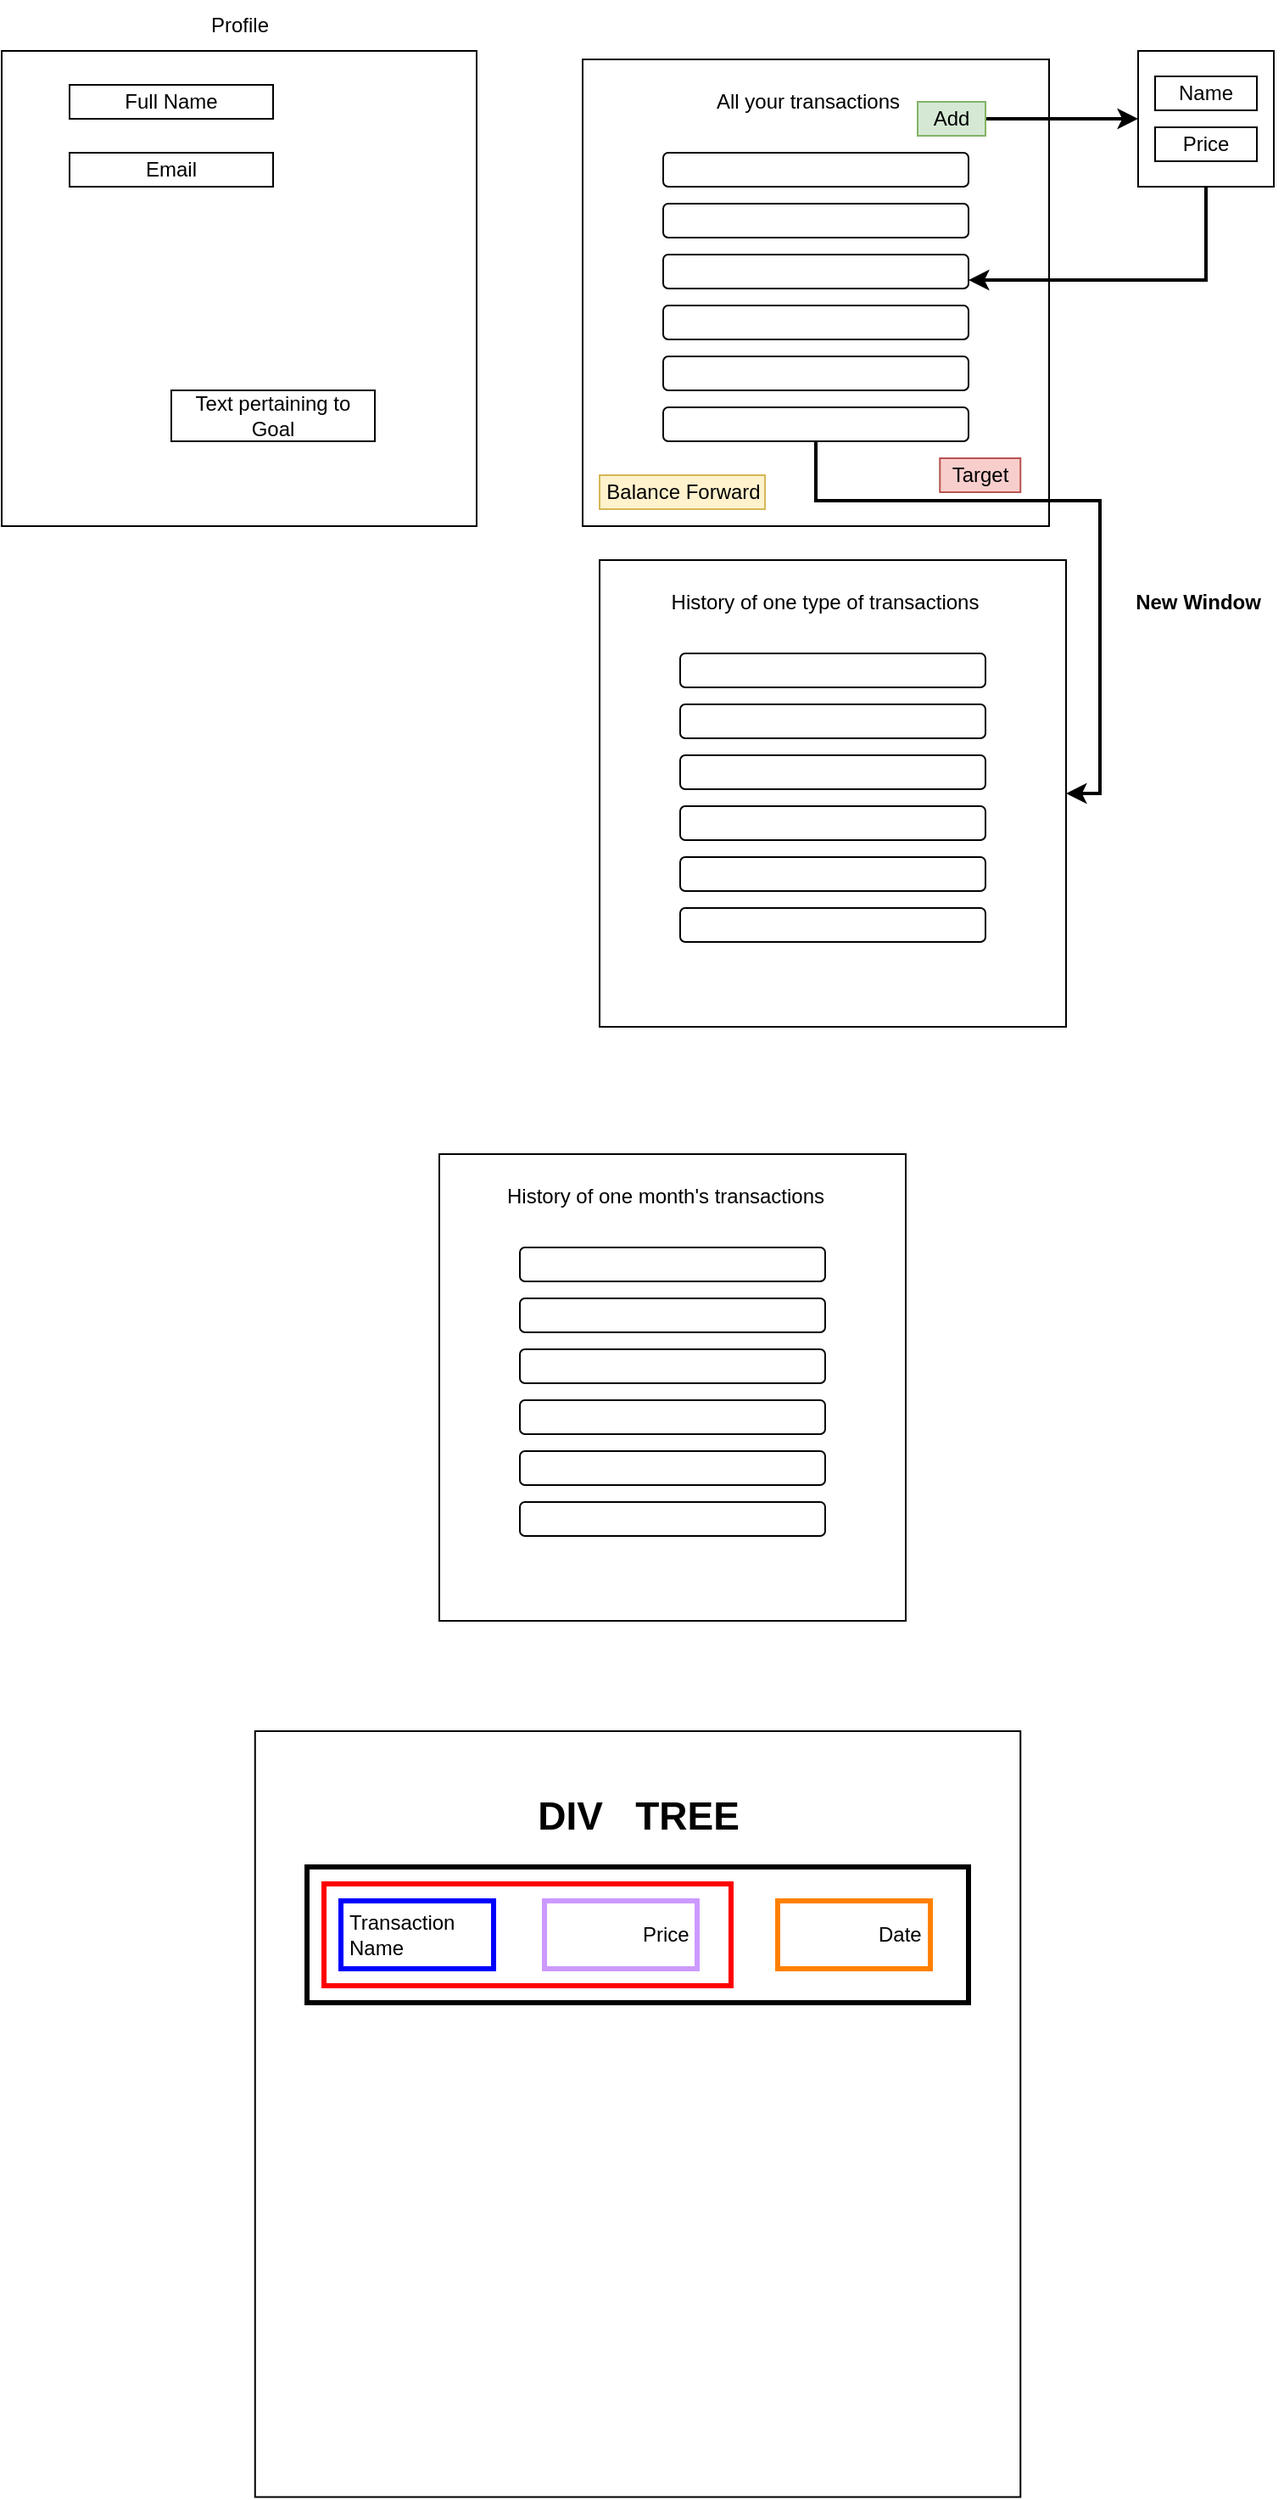 <mxfile version="18.0.1" type="device"><diagram id="iLMtCZy83B022JAi_okA" name="Page-1"><mxGraphModel dx="782" dy="533" grid="1" gridSize="10" guides="1" tooltips="1" connect="1" arrows="1" fold="1" page="1" pageScale="1" pageWidth="850" pageHeight="1100" math="0" shadow="0"><root><mxCell id="0"/><mxCell id="1" parent="0"/><mxCell id="qGARmxMgJT9uorlamdjo-1" value="" style="whiteSpace=wrap;html=1;aspect=fixed;align=left;" parent="1" vertex="1"><mxGeometry x="30" y="40" width="280" height="280" as="geometry"/></mxCell><mxCell id="qGARmxMgJT9uorlamdjo-3" value="Full Name" style="rounded=0;whiteSpace=wrap;html=1;" parent="1" vertex="1"><mxGeometry x="70" y="60" width="120" height="20" as="geometry"/></mxCell><mxCell id="qGARmxMgJT9uorlamdjo-4" value="Email" style="rounded=0;whiteSpace=wrap;html=1;" parent="1" vertex="1"><mxGeometry x="70" y="100" width="120" height="20" as="geometry"/></mxCell><mxCell id="qGARmxMgJT9uorlamdjo-5" value="Text pertaining to Goal" style="rounded=0;whiteSpace=wrap;html=1;" parent="1" vertex="1"><mxGeometry x="130" y="240" width="120" height="30" as="geometry"/></mxCell><mxCell id="KpqKoFSnZG5F_eXFDfwu-2" value="Profile" style="text;html=1;align=center;verticalAlign=middle;resizable=0;points=[];autosize=1;strokeColor=none;fillColor=none;" parent="1" vertex="1"><mxGeometry x="140" y="10" width="60" height="30" as="geometry"/></mxCell><mxCell id="KpqKoFSnZG5F_eXFDfwu-3" value="" style="whiteSpace=wrap;html=1;aspect=fixed;" parent="1" vertex="1"><mxGeometry x="372.5" y="45" width="275" height="275" as="geometry"/></mxCell><mxCell id="KpqKoFSnZG5F_eXFDfwu-5" value="" style="rounded=1;whiteSpace=wrap;html=1;" parent="1" vertex="1"><mxGeometry x="420" y="100" width="180" height="20" as="geometry"/></mxCell><mxCell id="KpqKoFSnZG5F_eXFDfwu-6" value="" style="rounded=1;whiteSpace=wrap;html=1;" parent="1" vertex="1"><mxGeometry x="420" y="130" width="180" height="20" as="geometry"/></mxCell><mxCell id="KpqKoFSnZG5F_eXFDfwu-7" value="" style="rounded=1;whiteSpace=wrap;html=1;" parent="1" vertex="1"><mxGeometry x="420" y="160" width="180" height="20" as="geometry"/></mxCell><mxCell id="KpqKoFSnZG5F_eXFDfwu-8" value="" style="rounded=1;whiteSpace=wrap;html=1;" parent="1" vertex="1"><mxGeometry x="420" y="190" width="180" height="20" as="geometry"/></mxCell><mxCell id="KpqKoFSnZG5F_eXFDfwu-9" value="" style="rounded=1;whiteSpace=wrap;html=1;" parent="1" vertex="1"><mxGeometry x="420" y="220" width="180" height="20" as="geometry"/></mxCell><mxCell id="KpqKoFSnZG5F_eXFDfwu-24" style="edgeStyle=orthogonalEdgeStyle;rounded=0;orthogonalLoop=1;jettySize=auto;html=1;entryX=1;entryY=0.5;entryDx=0;entryDy=0;strokeWidth=2;" parent="1" source="KpqKoFSnZG5F_eXFDfwu-10" target="KpqKoFSnZG5F_eXFDfwu-15" edge="1"><mxGeometry relative="1" as="geometry"/></mxCell><mxCell id="KpqKoFSnZG5F_eXFDfwu-10" value="" style="rounded=1;whiteSpace=wrap;html=1;" parent="1" vertex="1"><mxGeometry x="420" y="250" width="180" height="20" as="geometry"/></mxCell><mxCell id="KpqKoFSnZG5F_eXFDfwu-12" value="All your transactions" style="text;html=1;align=center;verticalAlign=middle;resizable=0;points=[];autosize=1;strokeColor=none;fillColor=none;" parent="1" vertex="1"><mxGeometry x="440" y="55" width="130" height="30" as="geometry"/></mxCell><mxCell id="KpqKoFSnZG5F_eXFDfwu-27" style="edgeStyle=orthogonalEdgeStyle;rounded=0;orthogonalLoop=1;jettySize=auto;html=1;strokeWidth=2;" parent="1" source="KpqKoFSnZG5F_eXFDfwu-14" edge="1"><mxGeometry relative="1" as="geometry"><mxPoint x="700" y="80" as="targetPoint"/></mxGeometry></mxCell><mxCell id="KpqKoFSnZG5F_eXFDfwu-14" value="Add" style="rounded=0;whiteSpace=wrap;html=1;fillColor=#d5e8d4;strokeColor=#82b366;" parent="1" vertex="1"><mxGeometry x="570" y="70" width="40" height="20" as="geometry"/></mxCell><mxCell id="KpqKoFSnZG5F_eXFDfwu-15" value="" style="whiteSpace=wrap;html=1;aspect=fixed;" parent="1" vertex="1"><mxGeometry x="382.5" y="340" width="275" height="275" as="geometry"/></mxCell><mxCell id="KpqKoFSnZG5F_eXFDfwu-16" value="" style="rounded=1;whiteSpace=wrap;html=1;" parent="1" vertex="1"><mxGeometry x="430" y="395" width="180" height="20" as="geometry"/></mxCell><mxCell id="KpqKoFSnZG5F_eXFDfwu-17" value="" style="rounded=1;whiteSpace=wrap;html=1;" parent="1" vertex="1"><mxGeometry x="430" y="425" width="180" height="20" as="geometry"/></mxCell><mxCell id="KpqKoFSnZG5F_eXFDfwu-18" value="" style="rounded=1;whiteSpace=wrap;html=1;" parent="1" vertex="1"><mxGeometry x="430" y="455" width="180" height="20" as="geometry"/></mxCell><mxCell id="KpqKoFSnZG5F_eXFDfwu-19" value="" style="rounded=1;whiteSpace=wrap;html=1;" parent="1" vertex="1"><mxGeometry x="430" y="485" width="180" height="20" as="geometry"/></mxCell><mxCell id="KpqKoFSnZG5F_eXFDfwu-20" value="" style="rounded=1;whiteSpace=wrap;html=1;" parent="1" vertex="1"><mxGeometry x="430" y="515" width="180" height="20" as="geometry"/></mxCell><mxCell id="KpqKoFSnZG5F_eXFDfwu-21" value="" style="rounded=1;whiteSpace=wrap;html=1;" parent="1" vertex="1"><mxGeometry x="430" y="545" width="180" height="20" as="geometry"/></mxCell><mxCell id="KpqKoFSnZG5F_eXFDfwu-22" value="History of one type of transactions" style="text;html=1;align=center;verticalAlign=middle;resizable=0;points=[];autosize=1;strokeColor=none;fillColor=none;" parent="1" vertex="1"><mxGeometry x="415" y="350" width="200" height="30" as="geometry"/></mxCell><mxCell id="KpqKoFSnZG5F_eXFDfwu-34" style="edgeStyle=orthogonalEdgeStyle;rounded=0;orthogonalLoop=1;jettySize=auto;html=1;exitX=0.5;exitY=1;exitDx=0;exitDy=0;entryX=1;entryY=0.75;entryDx=0;entryDy=0;strokeWidth=2;" parent="1" source="KpqKoFSnZG5F_eXFDfwu-25" target="KpqKoFSnZG5F_eXFDfwu-7" edge="1"><mxGeometry relative="1" as="geometry"/></mxCell><mxCell id="KpqKoFSnZG5F_eXFDfwu-25" value="" style="whiteSpace=wrap;html=1;aspect=fixed;" parent="1" vertex="1"><mxGeometry x="700" y="40" width="80" height="80" as="geometry"/></mxCell><mxCell id="KpqKoFSnZG5F_eXFDfwu-28" value="Name" style="rounded=0;whiteSpace=wrap;html=1;" parent="1" vertex="1"><mxGeometry x="710" y="55" width="60" height="20" as="geometry"/></mxCell><mxCell id="KpqKoFSnZG5F_eXFDfwu-29" value="Price" style="rounded=0;whiteSpace=wrap;html=1;" parent="1" vertex="1"><mxGeometry x="710" y="85" width="60" height="20" as="geometry"/></mxCell><mxCell id="KpqKoFSnZG5F_eXFDfwu-35" value="&lt;b&gt;New Window&lt;/b&gt;" style="text;html=1;align=center;verticalAlign=middle;resizable=0;points=[];autosize=1;strokeColor=none;fillColor=none;" parent="1" vertex="1"><mxGeometry x="685" y="350" width="100" height="30" as="geometry"/></mxCell><mxCell id="KpqKoFSnZG5F_eXFDfwu-36" value="Balance Forward" style="rounded=0;whiteSpace=wrap;html=1;fillColor=#fff2cc;strokeColor=#d6b656;" parent="1" vertex="1"><mxGeometry x="382.5" y="290" width="97.5" height="20" as="geometry"/></mxCell><mxCell id="KpqKoFSnZG5F_eXFDfwu-38" value="Target" style="rounded=0;whiteSpace=wrap;html=1;fillColor=#f8cecc;strokeColor=#b85450;" parent="1" vertex="1"><mxGeometry x="583.13" y="280" width="47.5" height="20" as="geometry"/></mxCell><mxCell id="KpqKoFSnZG5F_eXFDfwu-40" value="" style="whiteSpace=wrap;html=1;aspect=fixed;" parent="1" vertex="1"><mxGeometry x="288" y="690" width="275" height="275" as="geometry"/></mxCell><mxCell id="KpqKoFSnZG5F_eXFDfwu-41" value="" style="rounded=1;whiteSpace=wrap;html=1;" parent="1" vertex="1"><mxGeometry x="335.5" y="745" width="180" height="20" as="geometry"/></mxCell><mxCell id="KpqKoFSnZG5F_eXFDfwu-42" value="" style="rounded=1;whiteSpace=wrap;html=1;" parent="1" vertex="1"><mxGeometry x="335.5" y="775" width="180" height="20" as="geometry"/></mxCell><mxCell id="KpqKoFSnZG5F_eXFDfwu-43" value="" style="rounded=1;whiteSpace=wrap;html=1;" parent="1" vertex="1"><mxGeometry x="335.5" y="805" width="180" height="20" as="geometry"/></mxCell><mxCell id="KpqKoFSnZG5F_eXFDfwu-44" value="" style="rounded=1;whiteSpace=wrap;html=1;" parent="1" vertex="1"><mxGeometry x="335.5" y="835" width="180" height="20" as="geometry"/></mxCell><mxCell id="KpqKoFSnZG5F_eXFDfwu-45" value="" style="rounded=1;whiteSpace=wrap;html=1;" parent="1" vertex="1"><mxGeometry x="335.5" y="865" width="180" height="20" as="geometry"/></mxCell><mxCell id="KpqKoFSnZG5F_eXFDfwu-46" value="" style="rounded=1;whiteSpace=wrap;html=1;" parent="1" vertex="1"><mxGeometry x="335.5" y="895" width="180" height="20" as="geometry"/></mxCell><mxCell id="KpqKoFSnZG5F_eXFDfwu-47" value="History of one month's transactions" style="text;html=1;align=center;verticalAlign=middle;resizable=0;points=[];autosize=1;strokeColor=none;fillColor=none;" parent="1" vertex="1"><mxGeometry x="315.5" y="700" width="210" height="30" as="geometry"/></mxCell><mxCell id="IgFlo5ZQbssu5PH1KC86-1" value="" style="whiteSpace=wrap;html=1;aspect=fixed;" parent="1" vertex="1"><mxGeometry x="179.38" y="1030" width="451.25" height="451.25" as="geometry"/></mxCell><mxCell id="IgFlo5ZQbssu5PH1KC86-2" value="" style="rounded=0;whiteSpace=wrap;html=1;strokeColor=#000000;strokeWidth=3;" parent="1" vertex="1"><mxGeometry x="210" y="1110" width="390" height="80" as="geometry"/></mxCell><mxCell id="IgFlo5ZQbssu5PH1KC86-3" value="" style="rounded=0;whiteSpace=wrap;html=1;strokeWidth=3;strokeColor=#FF0000;" parent="1" vertex="1"><mxGeometry x="220" y="1120" width="240" height="60" as="geometry"/></mxCell><mxCell id="IgFlo5ZQbssu5PH1KC86-5" value="Transaction&lt;span style=&quot;white-space: pre;&quot;&gt;&#9;&lt;/span&gt;&lt;br&gt;Name&lt;span style=&quot;white-space: pre;&quot;&gt;&#9;&lt;/span&gt;&lt;span style=&quot;white-space: pre;&quot;&gt;&#9;&lt;/span&gt;" style="rounded=0;whiteSpace=wrap;html=1;strokeWidth=3;strokeColor=#0000FF;" parent="1" vertex="1"><mxGeometry x="230" y="1130" width="90" height="40" as="geometry"/></mxCell><mxCell id="IgFlo5ZQbssu5PH1KC86-6" value="&lt;span style=&quot;white-space: pre;&quot;&gt;&#9;&lt;/span&gt;&lt;span style=&quot;white-space: pre;&quot;&gt;&#9;&lt;/span&gt;Price" style="rounded=0;whiteSpace=wrap;html=1;strokeWidth=3;strokeColor=#CC99FF;" parent="1" vertex="1"><mxGeometry x="350" y="1130" width="90" height="40" as="geometry"/></mxCell><mxCell id="IgFlo5ZQbssu5PH1KC86-7" value="&lt;span style=&quot;white-space: pre;&quot;&gt;&#9;&lt;/span&gt;&lt;span style=&quot;white-space: pre;&quot;&gt;&#9;&lt;/span&gt;Date" style="rounded=0;whiteSpace=wrap;html=1;strokeWidth=3;strokeColor=#FF8000;" parent="1" vertex="1"><mxGeometry x="487.5" y="1130" width="90" height="40" as="geometry"/></mxCell><mxCell id="IgFlo5ZQbssu5PH1KC86-11" value="&lt;b&gt;&lt;font style=&quot;font-size: 23px;&quot;&gt;DIV&amp;nbsp; &amp;nbsp;TREE&lt;/font&gt;&lt;/b&gt;" style="text;html=1;align=center;verticalAlign=middle;resizable=0;points=[];autosize=1;strokeColor=none;fillColor=none;" parent="1" vertex="1"><mxGeometry x="340" y="1070" width="130" height="20" as="geometry"/></mxCell></root></mxGraphModel></diagram></mxfile>